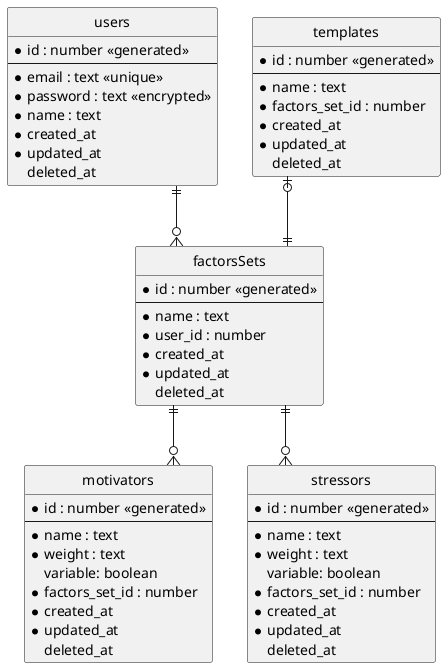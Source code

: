@startuml yonde

' hide the spot
hide circle
' avoid problems with angled crows feet
skinparam linetype ortho

entity users {
  * id : number <<generated>>
  --
  * email : text <<unique>>
  * password : text <<encrypted>>
  * name : text
  * created_at
  * updated_at
    deleted_at
}

entity factorsSets {
  * id : number <<generated>>
  --
  * name : text
  * user_id : number
  * created_at
  * updated_at
    deleted_at
}

entity motivators {
  * id : number <<generated>>
  --
  * name : text
  * weight : text
    variable: boolean
  * factors_set_id : number
  * created_at
  * updated_at
    deleted_at
}

entity stressors {
  * id : number <<generated>>
  --
  * name : text
  * weight : text
    variable: boolean
  * factors_set_id : number
  * created_at
  * updated_at
    deleted_at
}

entity templates {
  * id : number <<generated>>
  --
  * name : text
  * factors_set_id : number
  * created_at
  * updated_at
    deleted_at
}

users ||--o{ factorsSets
factorsSets ||--o{ motivators
factorsSets ||--o{ stressors
templates |o--|| factorsSets

@enduml
